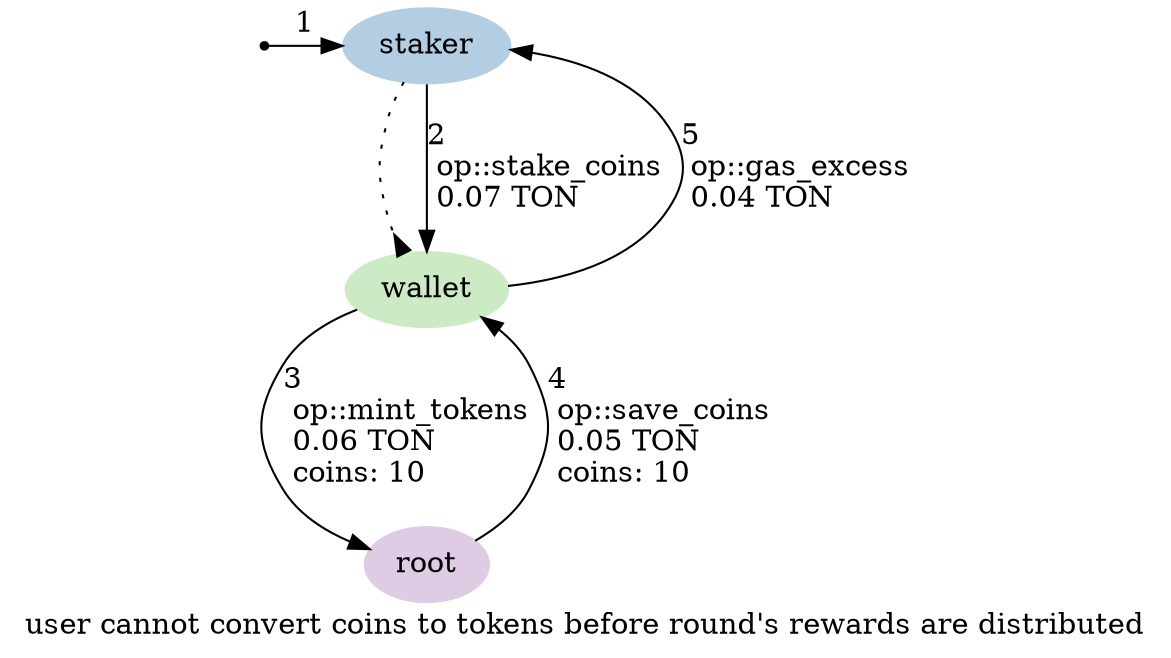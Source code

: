 digraph {
    label="user cannot convert coins to tokens before round's rewards are distributed"
    node [ colorscheme=pastel19 style=filled ]

    /* Entities */
    external [ shape=point ]
    staker [ color=2 ]
    wallet [ color=3 ]
    root [ color=4 ]

    /* Relationships */
    staker -> wallet [ arrowhead=inv style=dotted ]
    external -> staker [ label="1" ]
    staker -> wallet [ label="2\l op::stake_coins\l 0.07 TON\l" ]
    wallet -> root [ label="3\l op::mint_tokens\l 0.06 TON\l coins: 10\l" ]
    root -> wallet [ label="4\l op::save_coins\l 0.05 TON\l coins: 10\l" ]
    wallet -> staker [ label="5\l op::gas_excess\l 0.04 TON\l" ]

    /* Ranks */
    { rank=min external staker }
    { rank=max root }
}
